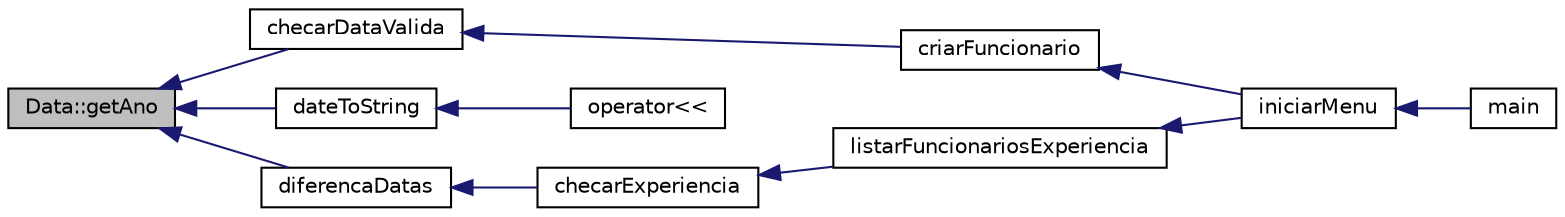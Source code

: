 digraph "Data::getAno"
{
  edge [fontname="Helvetica",fontsize="10",labelfontname="Helvetica",labelfontsize="10"];
  node [fontname="Helvetica",fontsize="10",shape=record];
  rankdir="LR";
  Node7 [label="Data::getAno",height=0.2,width=0.4,color="black", fillcolor="grey75", style="filled", fontcolor="black"];
  Node7 -> Node8 [dir="back",color="midnightblue",fontsize="10",style="solid",fontname="Helvetica"];
  Node8 [label="checarDataValida",height=0.2,width=0.4,color="black", fillcolor="white", style="filled",URL="$data_util_8h.html#a2a24ccad757742d831c83c03a8ffed25",tooltip="checa se uma data é valida "];
  Node8 -> Node9 [dir="back",color="midnightblue",fontsize="10",style="solid",fontname="Helvetica"];
  Node9 [label="criarFuncionario",height=0.2,width=0.4,color="black", fillcolor="white", style="filled",URL="$funcionario-crud_8h.html#ab840fdccc242c779069c6b34f01b58a8",tooltip="Cria um funcionario. "];
  Node9 -> Node10 [dir="back",color="midnightblue",fontsize="10",style="solid",fontname="Helvetica"];
  Node10 [label="iniciarMenu",height=0.2,width=0.4,color="black", fillcolor="white", style="filled",URL="$menu_8h.html#a2311af40e30459172b0fa90ac0bf6030",tooltip="inicializa o menu do sistema "];
  Node10 -> Node11 [dir="back",color="midnightblue",fontsize="10",style="solid",fontname="Helvetica"];
  Node11 [label="main",height=0.2,width=0.4,color="black", fillcolor="white", style="filled",URL="$main_8cpp.html#a0ddf1224851353fc92bfbff6f499fa97"];
  Node7 -> Node12 [dir="back",color="midnightblue",fontsize="10",style="solid",fontname="Helvetica"];
  Node12 [label="dateToString",height=0.2,width=0.4,color="black", fillcolor="white", style="filled",URL="$data_util_8h.html#a1bc609409ec89406cadf7a4f1a6e61e8",tooltip="converte uma data para string "];
  Node12 -> Node13 [dir="back",color="midnightblue",fontsize="10",style="solid",fontname="Helvetica"];
  Node13 [label="operator\<\<",height=0.2,width=0.4,color="black", fillcolor="white", style="filled",URL="$funcionario_8cpp.html#a9e9e7721f6cd6ee19649df0bf5f66950"];
  Node7 -> Node14 [dir="back",color="midnightblue",fontsize="10",style="solid",fontname="Helvetica"];
  Node14 [label="diferencaDatas",height=0.2,width=0.4,color="black", fillcolor="white", style="filled",URL="$data_util_8h.html#ab3b633b3d16efe386b18d64cfeb39451",tooltip="retorna a diferença entre uma data e a data atual "];
  Node14 -> Node15 [dir="back",color="midnightblue",fontsize="10",style="solid",fontname="Helvetica"];
  Node15 [label="checarExperiencia",height=0.2,width=0.4,color="black", fillcolor="white", style="filled",URL="$funcionario-crud_8h.html#a847f3bfc9a77574a82af034675c5f05c",tooltip="Checa se um funcionario é inexperiente. "];
  Node15 -> Node16 [dir="back",color="midnightblue",fontsize="10",style="solid",fontname="Helvetica"];
  Node16 [label="listarFuncionariosExperiencia",height=0.2,width=0.4,color="black", fillcolor="white", style="filled",URL="$empresa-crud_8h.html#a8c07bc2a395d88373ebe39b1c7a59116",tooltip="Lista funcionários contratados em até 90 dias. "];
  Node16 -> Node10 [dir="back",color="midnightblue",fontsize="10",style="solid",fontname="Helvetica"];
}
